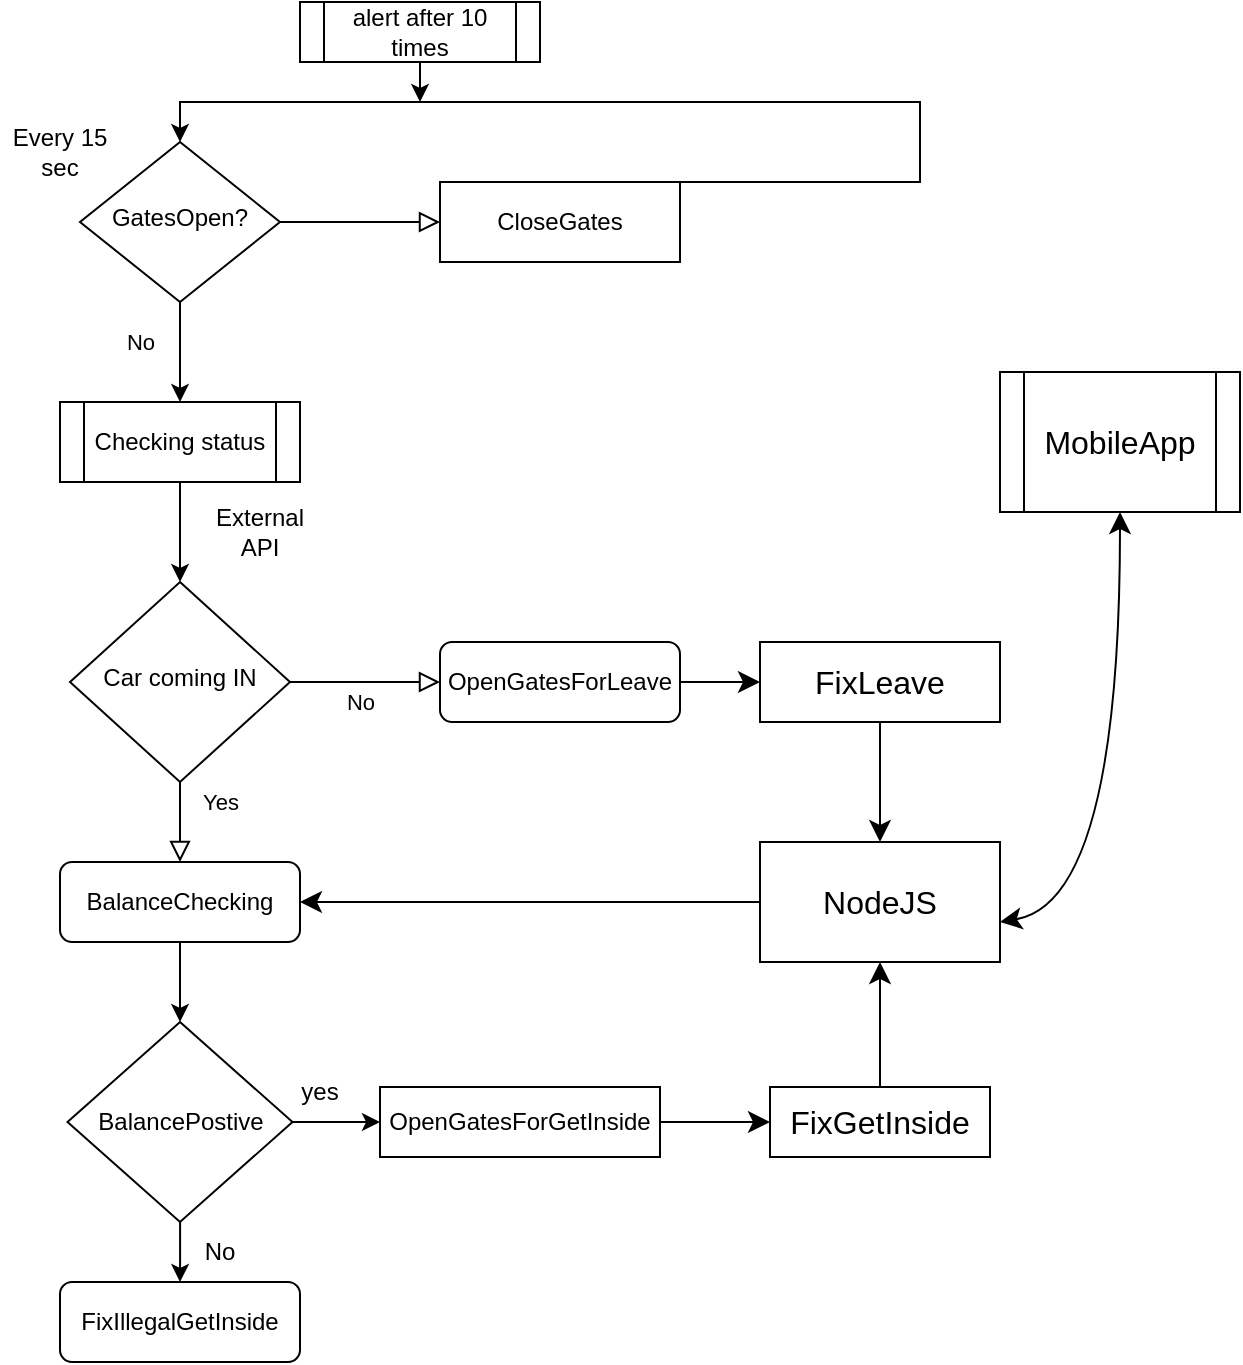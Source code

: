 <mxfile version="21.3.0" type="github">
  <diagram id="C5RBs43oDa-KdzZeNtuy" name="Page-1">
    <mxGraphModel dx="718" dy="1434" grid="1" gridSize="10" guides="1" tooltips="1" connect="1" arrows="1" fold="1" page="1" pageScale="1" pageWidth="827" pageHeight="1169" math="0" shadow="0">
      <root>
        <mxCell id="WIyWlLk6GJQsqaUBKTNV-0" />
        <mxCell id="WIyWlLk6GJQsqaUBKTNV-1" parent="WIyWlLk6GJQsqaUBKTNV-0" />
        <mxCell id="WIyWlLk6GJQsqaUBKTNV-5" value="No" style="edgeStyle=orthogonalEdgeStyle;rounded=0;html=1;jettySize=auto;orthogonalLoop=1;fontSize=11;endArrow=block;endFill=0;endSize=8;strokeWidth=1;shadow=0;labelBackgroundColor=none;" parent="WIyWlLk6GJQsqaUBKTNV-1" source="WIyWlLk6GJQsqaUBKTNV-6" target="WIyWlLk6GJQsqaUBKTNV-7" edge="1">
          <mxGeometry x="-1" y="-92" relative="1" as="geometry">
            <mxPoint x="-70" y="-32" as="offset" />
          </mxGeometry>
        </mxCell>
        <mxCell id="iQ9FRz-QZEQkddeCNBfx-6" style="edgeStyle=orthogonalEdgeStyle;rounded=0;orthogonalLoop=1;jettySize=auto;html=1;entryX=0.5;entryY=0;entryDx=0;entryDy=0;" parent="WIyWlLk6GJQsqaUBKTNV-1" source="WIyWlLk6GJQsqaUBKTNV-6" target="iQ9FRz-QZEQkddeCNBfx-5" edge="1">
          <mxGeometry relative="1" as="geometry" />
        </mxCell>
        <mxCell id="WIyWlLk6GJQsqaUBKTNV-6" value="GatesOpen?" style="rhombus;whiteSpace=wrap;html=1;shadow=0;fontFamily=Helvetica;fontSize=12;align=center;strokeWidth=1;spacing=6;spacingTop=-4;" parent="WIyWlLk6GJQsqaUBKTNV-1" vertex="1">
          <mxGeometry x="150" y="120" width="100" height="80" as="geometry" />
        </mxCell>
        <mxCell id="iQ9FRz-QZEQkddeCNBfx-2" style="edgeStyle=orthogonalEdgeStyle;rounded=0;orthogonalLoop=1;jettySize=auto;html=1;exitX=0.5;exitY=0;exitDx=0;exitDy=0;entryX=0.5;entryY=0;entryDx=0;entryDy=0;" parent="WIyWlLk6GJQsqaUBKTNV-1" source="WIyWlLk6GJQsqaUBKTNV-7" target="WIyWlLk6GJQsqaUBKTNV-6" edge="1">
          <mxGeometry relative="1" as="geometry">
            <Array as="points">
              <mxPoint x="570" y="140" />
              <mxPoint x="570" y="100" />
              <mxPoint x="200" y="100" />
            </Array>
          </mxGeometry>
        </mxCell>
        <mxCell id="WIyWlLk6GJQsqaUBKTNV-7" value="CloseGates" style="rounded=1;whiteSpace=wrap;html=1;fontSize=12;glass=0;strokeWidth=1;shadow=0;arcSize=0;" parent="WIyWlLk6GJQsqaUBKTNV-1" vertex="1">
          <mxGeometry x="330" y="140" width="120" height="40" as="geometry" />
        </mxCell>
        <mxCell id="WIyWlLk6GJQsqaUBKTNV-8" value="No" style="rounded=0;html=1;jettySize=auto;orthogonalLoop=1;fontSize=11;endArrow=block;endFill=0;endSize=8;strokeWidth=1;shadow=0;labelBackgroundColor=none;edgeStyle=orthogonalEdgeStyle;" parent="WIyWlLk6GJQsqaUBKTNV-1" source="WIyWlLk6GJQsqaUBKTNV-10" target="WIyWlLk6GJQsqaUBKTNV-11" edge="1">
          <mxGeometry x="-1" y="98" relative="1" as="geometry">
            <mxPoint x="-8" y="-40" as="offset" />
          </mxGeometry>
        </mxCell>
        <mxCell id="WIyWlLk6GJQsqaUBKTNV-9" value="Yes" style="edgeStyle=orthogonalEdgeStyle;rounded=0;html=1;jettySize=auto;orthogonalLoop=1;fontSize=11;endArrow=block;endFill=0;endSize=8;strokeWidth=1;shadow=0;labelBackgroundColor=none;" parent="WIyWlLk6GJQsqaUBKTNV-1" source="WIyWlLk6GJQsqaUBKTNV-10" target="WIyWlLk6GJQsqaUBKTNV-12" edge="1">
          <mxGeometry x="-1" y="-69" relative="1" as="geometry">
            <mxPoint x="-35" y="-9" as="offset" />
          </mxGeometry>
        </mxCell>
        <mxCell id="WIyWlLk6GJQsqaUBKTNV-10" value="Car coming IN" style="rhombus;whiteSpace=wrap;html=1;shadow=0;fontFamily=Helvetica;fontSize=12;align=center;strokeWidth=1;spacing=6;spacingTop=-4;" parent="WIyWlLk6GJQsqaUBKTNV-1" vertex="1">
          <mxGeometry x="145" y="340" width="110" height="100" as="geometry" />
        </mxCell>
        <mxCell id="iQ9FRz-QZEQkddeCNBfx-17" style="edgeStyle=orthogonalEdgeStyle;rounded=0;orthogonalLoop=1;jettySize=auto;html=1;entryX=0.5;entryY=0;entryDx=0;entryDy=0;" parent="WIyWlLk6GJQsqaUBKTNV-1" source="WIyWlLk6GJQsqaUBKTNV-11" target="iQ9FRz-QZEQkddeCNBfx-16" edge="1">
          <mxGeometry relative="1" as="geometry" />
        </mxCell>
        <mxCell id="WIyWlLk6GJQsqaUBKTNV-11" value="BalanceChecking" style="rounded=1;whiteSpace=wrap;html=1;fontSize=12;glass=0;strokeWidth=1;shadow=0;" parent="WIyWlLk6GJQsqaUBKTNV-1" vertex="1">
          <mxGeometry x="140" y="480" width="120" height="40" as="geometry" />
        </mxCell>
        <mxCell id="OPh1mBKvI7GUB6OHmjux-4" style="edgeStyle=none;curved=1;rounded=0;orthogonalLoop=1;jettySize=auto;html=1;entryX=0;entryY=0.5;entryDx=0;entryDy=0;fontSize=12;startSize=8;endSize=8;" edge="1" parent="WIyWlLk6GJQsqaUBKTNV-1" source="WIyWlLk6GJQsqaUBKTNV-12" target="OPh1mBKvI7GUB6OHmjux-3">
          <mxGeometry relative="1" as="geometry" />
        </mxCell>
        <mxCell id="WIyWlLk6GJQsqaUBKTNV-12" value="OpenGatesForLeave" style="rounded=1;whiteSpace=wrap;html=1;fontSize=12;glass=0;strokeWidth=1;shadow=0;" parent="WIyWlLk6GJQsqaUBKTNV-1" vertex="1">
          <mxGeometry x="330" y="370" width="120" height="40" as="geometry" />
        </mxCell>
        <mxCell id="iQ9FRz-QZEQkddeCNBfx-4" style="edgeStyle=orthogonalEdgeStyle;rounded=0;orthogonalLoop=1;jettySize=auto;html=1;" parent="WIyWlLk6GJQsqaUBKTNV-1" source="iQ9FRz-QZEQkddeCNBfx-3" edge="1">
          <mxGeometry relative="1" as="geometry">
            <mxPoint x="320" y="100" as="targetPoint" />
          </mxGeometry>
        </mxCell>
        <mxCell id="iQ9FRz-QZEQkddeCNBfx-3" value="alert after 10 times" style="shape=process;whiteSpace=wrap;html=1;backgroundOutline=1;" parent="WIyWlLk6GJQsqaUBKTNV-1" vertex="1">
          <mxGeometry x="260" y="50" width="120" height="30" as="geometry" />
        </mxCell>
        <mxCell id="iQ9FRz-QZEQkddeCNBfx-7" style="edgeStyle=orthogonalEdgeStyle;rounded=0;orthogonalLoop=1;jettySize=auto;html=1;entryX=0.5;entryY=0;entryDx=0;entryDy=0;" parent="WIyWlLk6GJQsqaUBKTNV-1" source="iQ9FRz-QZEQkddeCNBfx-5" target="WIyWlLk6GJQsqaUBKTNV-10" edge="1">
          <mxGeometry relative="1" as="geometry" />
        </mxCell>
        <mxCell id="iQ9FRz-QZEQkddeCNBfx-5" value="Checking status" style="shape=process;whiteSpace=wrap;html=1;backgroundOutline=1;" parent="WIyWlLk6GJQsqaUBKTNV-1" vertex="1">
          <mxGeometry x="140" y="250" width="120" height="40" as="geometry" />
        </mxCell>
        <mxCell id="iQ9FRz-QZEQkddeCNBfx-13" value="External API" style="text;html=1;strokeColor=none;fillColor=none;align=center;verticalAlign=middle;whiteSpace=wrap;rounded=0;" parent="WIyWlLk6GJQsqaUBKTNV-1" vertex="1">
          <mxGeometry x="210" y="300" width="60" height="30" as="geometry" />
        </mxCell>
        <mxCell id="iQ9FRz-QZEQkddeCNBfx-14" value="Every 15 sec" style="text;html=1;strokeColor=none;fillColor=none;align=center;verticalAlign=middle;whiteSpace=wrap;rounded=0;" parent="WIyWlLk6GJQsqaUBKTNV-1" vertex="1">
          <mxGeometry x="110" y="110" width="60" height="30" as="geometry" />
        </mxCell>
        <mxCell id="iQ9FRz-QZEQkddeCNBfx-20" style="edgeStyle=orthogonalEdgeStyle;rounded=0;orthogonalLoop=1;jettySize=auto;html=1;exitX=1;exitY=0.5;exitDx=0;exitDy=0;" parent="WIyWlLk6GJQsqaUBKTNV-1" source="iQ9FRz-QZEQkddeCNBfx-16" target="iQ9FRz-QZEQkddeCNBfx-18" edge="1">
          <mxGeometry relative="1" as="geometry" />
        </mxCell>
        <mxCell id="iQ9FRz-QZEQkddeCNBfx-22" style="edgeStyle=orthogonalEdgeStyle;rounded=0;orthogonalLoop=1;jettySize=auto;html=1;entryX=0.5;entryY=0;entryDx=0;entryDy=0;" parent="WIyWlLk6GJQsqaUBKTNV-1" source="iQ9FRz-QZEQkddeCNBfx-16" target="iQ9FRz-QZEQkddeCNBfx-21" edge="1">
          <mxGeometry relative="1" as="geometry" />
        </mxCell>
        <mxCell id="iQ9FRz-QZEQkddeCNBfx-16" value="BalancePostive" style="rhombus;whiteSpace=wrap;html=1;" parent="WIyWlLk6GJQsqaUBKTNV-1" vertex="1">
          <mxGeometry x="143.75" y="560" width="112.5" height="100" as="geometry" />
        </mxCell>
        <mxCell id="OPh1mBKvI7GUB6OHmjux-7" style="edgeStyle=none;curved=1;rounded=0;orthogonalLoop=1;jettySize=auto;html=1;entryX=0;entryY=0.5;entryDx=0;entryDy=0;fontSize=12;startSize=8;endSize=8;" edge="1" parent="WIyWlLk6GJQsqaUBKTNV-1" source="iQ9FRz-QZEQkddeCNBfx-18" target="OPh1mBKvI7GUB6OHmjux-6">
          <mxGeometry relative="1" as="geometry" />
        </mxCell>
        <mxCell id="iQ9FRz-QZEQkddeCNBfx-18" value="OpenGatesForGetInside" style="rounded=0;whiteSpace=wrap;html=1;" parent="WIyWlLk6GJQsqaUBKTNV-1" vertex="1">
          <mxGeometry x="300" y="592.5" width="140" height="35" as="geometry" />
        </mxCell>
        <mxCell id="iQ9FRz-QZEQkddeCNBfx-21" value="FixIllegalGetInside" style="rounded=1;whiteSpace=wrap;html=1;" parent="WIyWlLk6GJQsqaUBKTNV-1" vertex="1">
          <mxGeometry x="140" y="690" width="120" height="40" as="geometry" />
        </mxCell>
        <mxCell id="iQ9FRz-QZEQkddeCNBfx-23" value="yes" style="text;html=1;strokeColor=none;fillColor=none;align=center;verticalAlign=middle;whiteSpace=wrap;rounded=0;" parent="WIyWlLk6GJQsqaUBKTNV-1" vertex="1">
          <mxGeometry x="240" y="580" width="60" height="30" as="geometry" />
        </mxCell>
        <mxCell id="iQ9FRz-QZEQkddeCNBfx-24" value="No" style="text;html=1;strokeColor=none;fillColor=none;align=center;verticalAlign=middle;whiteSpace=wrap;rounded=0;" parent="WIyWlLk6GJQsqaUBKTNV-1" vertex="1">
          <mxGeometry x="190" y="660" width="60" height="30" as="geometry" />
        </mxCell>
        <mxCell id="OPh1mBKvI7GUB6OHmjux-2" style="edgeStyle=none;curved=1;rounded=0;orthogonalLoop=1;jettySize=auto;html=1;entryX=1;entryY=0.5;entryDx=0;entryDy=0;fontSize=12;startSize=8;endSize=8;" edge="1" parent="WIyWlLk6GJQsqaUBKTNV-1" source="OPh1mBKvI7GUB6OHmjux-1" target="WIyWlLk6GJQsqaUBKTNV-11">
          <mxGeometry relative="1" as="geometry" />
        </mxCell>
        <mxCell id="OPh1mBKvI7GUB6OHmjux-1" value="NodeJS" style="whiteSpace=wrap;html=1;fontSize=16;" vertex="1" parent="WIyWlLk6GJQsqaUBKTNV-1">
          <mxGeometry x="490" y="470" width="120" height="60" as="geometry" />
        </mxCell>
        <mxCell id="OPh1mBKvI7GUB6OHmjux-5" style="edgeStyle=none;curved=1;rounded=0;orthogonalLoop=1;jettySize=auto;html=1;entryX=0.5;entryY=0;entryDx=0;entryDy=0;fontSize=12;startSize=8;endSize=8;" edge="1" parent="WIyWlLk6GJQsqaUBKTNV-1" source="OPh1mBKvI7GUB6OHmjux-3" target="OPh1mBKvI7GUB6OHmjux-1">
          <mxGeometry relative="1" as="geometry" />
        </mxCell>
        <mxCell id="OPh1mBKvI7GUB6OHmjux-3" value="FixLeave" style="whiteSpace=wrap;html=1;fontSize=16;" vertex="1" parent="WIyWlLk6GJQsqaUBKTNV-1">
          <mxGeometry x="490" y="370" width="120" height="40" as="geometry" />
        </mxCell>
        <mxCell id="OPh1mBKvI7GUB6OHmjux-8" style="edgeStyle=none;curved=1;rounded=0;orthogonalLoop=1;jettySize=auto;html=1;entryX=0.5;entryY=1;entryDx=0;entryDy=0;fontSize=12;startSize=8;endSize=8;" edge="1" parent="WIyWlLk6GJQsqaUBKTNV-1" source="OPh1mBKvI7GUB6OHmjux-6" target="OPh1mBKvI7GUB6OHmjux-1">
          <mxGeometry relative="1" as="geometry" />
        </mxCell>
        <mxCell id="OPh1mBKvI7GUB6OHmjux-6" value="FixGetInside" style="whiteSpace=wrap;html=1;fontSize=16;" vertex="1" parent="WIyWlLk6GJQsqaUBKTNV-1">
          <mxGeometry x="495" y="592.5" width="110" height="35" as="geometry" />
        </mxCell>
        <mxCell id="OPh1mBKvI7GUB6OHmjux-11" value="MobileApp" style="shape=process;whiteSpace=wrap;html=1;backgroundOutline=1;fontSize=16;" vertex="1" parent="WIyWlLk6GJQsqaUBKTNV-1">
          <mxGeometry x="610" y="235" width="120" height="70" as="geometry" />
        </mxCell>
        <mxCell id="OPh1mBKvI7GUB6OHmjux-12" value="" style="edgeStyle=none;orthogonalLoop=1;jettySize=auto;html=1;endArrow=classic;startArrow=classic;endSize=8;startSize=8;rounded=0;fontSize=12;curved=1;exitX=1;exitY=0.667;exitDx=0;exitDy=0;exitPerimeter=0;entryX=0.5;entryY=1;entryDx=0;entryDy=0;" edge="1" parent="WIyWlLk6GJQsqaUBKTNV-1" source="OPh1mBKvI7GUB6OHmjux-1" target="OPh1mBKvI7GUB6OHmjux-11">
          <mxGeometry width="140" relative="1" as="geometry">
            <mxPoint x="630" y="510" as="sourcePoint" />
            <mxPoint x="600" y="320" as="targetPoint" />
            <Array as="points">
              <mxPoint x="670" y="500" />
            </Array>
          </mxGeometry>
        </mxCell>
      </root>
    </mxGraphModel>
  </diagram>
</mxfile>
